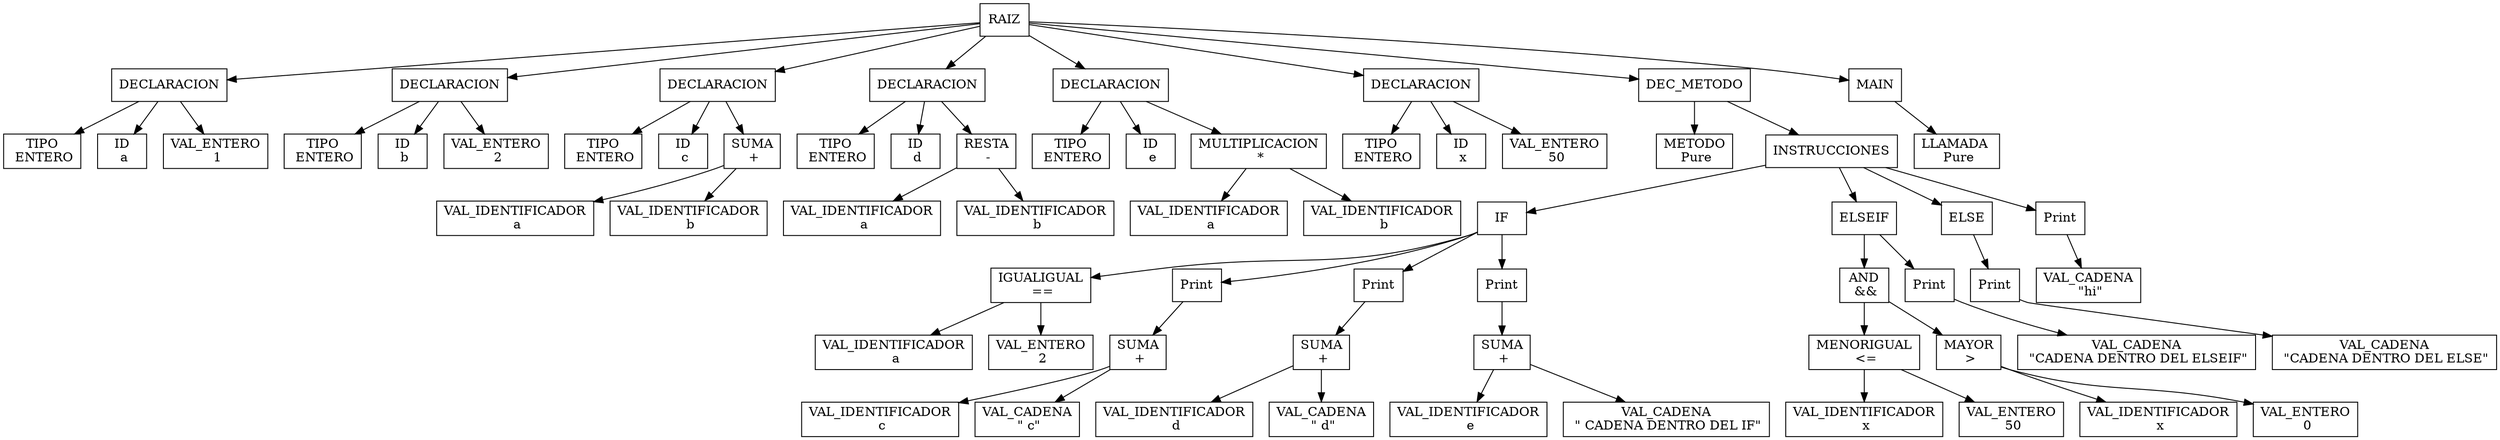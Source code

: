 digraph G {
node [shape="box"]Nodo0[label="RAIZ"];
Nodo1[label="DECLARACION"];
Nodo0->Nodo1;
Nodo2[label="TIPO
 ENTERO"];
Nodo1->Nodo2;
Nodo3[label="ID
 a"];
Nodo1->Nodo3;
Nodo4[label="VAL_ENTERO
 1"];
Nodo1->Nodo4;
Nodo5[label="DECLARACION"];
Nodo0->Nodo5;
Nodo6[label="TIPO
 ENTERO"];
Nodo5->Nodo6;
Nodo7[label="ID
 b"];
Nodo5->Nodo7;
Nodo8[label="VAL_ENTERO
 2"];
Nodo5->Nodo8;
Nodo9[label="DECLARACION"];
Nodo0->Nodo9;
Nodo10[label="TIPO
 ENTERO"];
Nodo9->Nodo10;
Nodo11[label="ID
 c"];
Nodo9->Nodo11;
Nodo12[label="SUMA
 +"];
Nodo9->Nodo12;
Nodo13[label="VAL_IDENTIFICADOR
 a"];
Nodo12->Nodo13;
Nodo14[label="VAL_IDENTIFICADOR
 b"];
Nodo12->Nodo14;
Nodo15[label="DECLARACION"];
Nodo0->Nodo15;
Nodo16[label="TIPO
 ENTERO"];
Nodo15->Nodo16;
Nodo17[label="ID
 d"];
Nodo15->Nodo17;
Nodo18[label="RESTA
 -"];
Nodo15->Nodo18;
Nodo19[label="VAL_IDENTIFICADOR
 a"];
Nodo18->Nodo19;
Nodo20[label="VAL_IDENTIFICADOR
 b"];
Nodo18->Nodo20;
Nodo21[label="DECLARACION"];
Nodo0->Nodo21;
Nodo22[label="TIPO
 ENTERO"];
Nodo21->Nodo22;
Nodo23[label="ID
 e"];
Nodo21->Nodo23;
Nodo24[label="MULTIPLICACION
 *"];
Nodo21->Nodo24;
Nodo25[label="VAL_IDENTIFICADOR
 a"];
Nodo24->Nodo25;
Nodo26[label="VAL_IDENTIFICADOR
 b"];
Nodo24->Nodo26;
Nodo27[label="DECLARACION"];
Nodo0->Nodo27;
Nodo28[label="TIPO
 ENTERO"];
Nodo27->Nodo28;
Nodo29[label="ID
 x"];
Nodo27->Nodo29;
Nodo30[label="VAL_ENTERO
 50"];
Nodo27->Nodo30;
Nodo31[label="DEC_METODO"];
Nodo0->Nodo31;
Nodo32[label="METODO
 Pure"];
Nodo31->Nodo32;
Nodo33[label="INSTRUCCIONES"];
Nodo31->Nodo33;
Nodo34[label="IF"];
Nodo33->Nodo34;
Nodo35[label="IGUALIGUAL
 =="];
Nodo34->Nodo35;
Nodo36[label="VAL_IDENTIFICADOR
 a"];
Nodo35->Nodo36;
Nodo37[label="VAL_ENTERO
 2"];
Nodo35->Nodo37;
Nodo38[label="Print"];
Nodo34->Nodo38;
Nodo39[label="SUMA
 +"];
Nodo38->Nodo39;
Nodo40[label="VAL_IDENTIFICADOR
 c"];
Nodo39->Nodo40;
Nodo41[label="VAL_CADENA
 \" c\""];
Nodo39->Nodo41;
Nodo42[label="Print"];
Nodo34->Nodo42;
Nodo43[label="SUMA
 +"];
Nodo42->Nodo43;
Nodo44[label="VAL_IDENTIFICADOR
 d"];
Nodo43->Nodo44;
Nodo45[label="VAL_CADENA
 \" d\""];
Nodo43->Nodo45;
Nodo46[label="Print"];
Nodo34->Nodo46;
Nodo47[label="SUMA
 +"];
Nodo46->Nodo47;
Nodo48[label="VAL_IDENTIFICADOR
 e"];
Nodo47->Nodo48;
Nodo49[label="VAL_CADENA
 \" CADENA DENTRO DEL IF\""];
Nodo47->Nodo49;
Nodo50[label="ELSEIF"];
Nodo33->Nodo50;
Nodo51[label="AND
 &&"];
Nodo50->Nodo51;
Nodo52[label="MENORIGUAL
 <="];
Nodo51->Nodo52;
Nodo53[label="VAL_IDENTIFICADOR
 x"];
Nodo52->Nodo53;
Nodo54[label="VAL_ENTERO
 50"];
Nodo52->Nodo54;
Nodo55[label="MAYOR
 >"];
Nodo51->Nodo55;
Nodo56[label="VAL_IDENTIFICADOR
 x"];
Nodo55->Nodo56;
Nodo57[label="VAL_ENTERO
 0"];
Nodo55->Nodo57;
Nodo58[label="Print"];
Nodo50->Nodo58;
Nodo59[label="VAL_CADENA
 \"CADENA DENTRO DEL ELSEIF\""];
Nodo58->Nodo59;
Nodo60[label="ELSE"];
Nodo33->Nodo60;
Nodo61[label="Print"];
Nodo60->Nodo61;
Nodo62[label="VAL_CADENA
 \"CADENA DENTRO DEL ELSE\""];
Nodo61->Nodo62;
Nodo63[label="Print"];
Nodo33->Nodo63;
Nodo64[label="VAL_CADENA
 \"hi\""];
Nodo63->Nodo64;
Nodo65[label="MAIN"];
Nodo0->Nodo65;
Nodo66[label="LLAMADA 
 Pure"];
Nodo65->Nodo66;
}